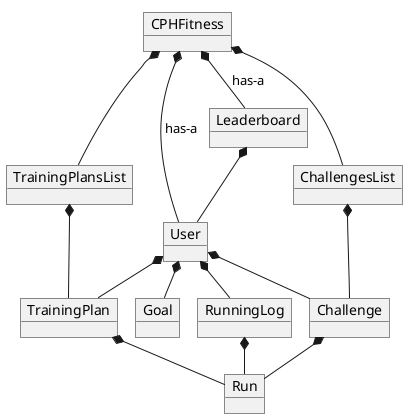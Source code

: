 @startuml
!pragma layout smetana
'https://plantuml.com/sequence-diagram

object CPHFitness
object User
object Run
object Goal
object Challenge
object TrainingPlan
object Leaderboard
object RunningLog
object ChallengesList
object TrainingPlansList

CPHFitness *-- User : has-a
CPHFitness *-- Leaderboard : has-a
CPHFitness *-- ChallengesList
CPHFitness *-- TrainingPlansList

ChallengesList *-- Challenge
TrainingPlansList *-- TrainingPlan

User *-- Goal
User *-- Challenge
User *-- TrainingPlan
User *-- RunningLog

RunningLog *-- Run
Challenge *-- Run
TrainingPlan *-- Run

Leaderboard *-- User

@enduml